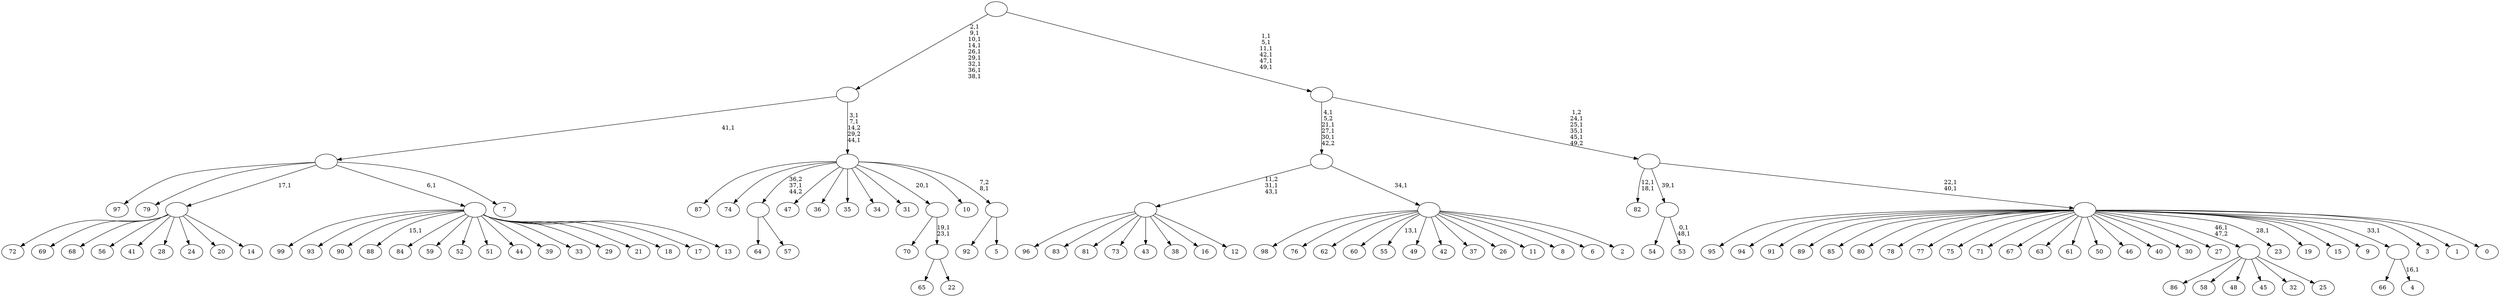 digraph T {
	150 [label="99"]
	149 [label="98"]
	148 [label="97"]
	147 [label="96"]
	146 [label="95"]
	145 [label="94"]
	144 [label="93"]
	143 [label="92"]
	142 [label="91"]
	141 [label="90"]
	140 [label="89"]
	139 [label="88"]
	137 [label="87"]
	136 [label="86"]
	135 [label="85"]
	134 [label="84"]
	133 [label="83"]
	132 [label="82"]
	129 [label="81"]
	128 [label="80"]
	127 [label="79"]
	126 [label="78"]
	125 [label="77"]
	124 [label="76"]
	123 [label="75"]
	122 [label="74"]
	121 [label="73"]
	120 [label="72"]
	119 [label="71"]
	118 [label="70"]
	117 [label="69"]
	116 [label="68"]
	115 [label="67"]
	114 [label="66"]
	113 [label="65"]
	112 [label="64"]
	111 [label="63"]
	110 [label="62"]
	109 [label="61"]
	108 [label="60"]
	107 [label="59"]
	106 [label="58"]
	105 [label="57"]
	104 [label=""]
	103 [label="56"]
	102 [label="55"]
	100 [label="54"]
	99 [label="53"]
	96 [label=""]
	95 [label="52"]
	94 [label="51"]
	93 [label="50"]
	92 [label="49"]
	91 [label="48"]
	90 [label="47"]
	89 [label="46"]
	88 [label="45"]
	87 [label="44"]
	86 [label="43"]
	85 [label="42"]
	84 [label="41"]
	83 [label="40"]
	82 [label="39"]
	81 [label="38"]
	80 [label="37"]
	79 [label="36"]
	78 [label="35"]
	77 [label="34"]
	76 [label="33"]
	75 [label="32"]
	74 [label="31"]
	73 [label="30"]
	72 [label="29"]
	71 [label="28"]
	70 [label="27"]
	69 [label="26"]
	68 [label="25"]
	67 [label=""]
	66 [label="24"]
	65 [label="23"]
	63 [label="22"]
	62 [label=""]
	60 [label=""]
	59 [label="21"]
	58 [label="20"]
	57 [label="19"]
	56 [label="18"]
	55 [label="17"]
	54 [label="16"]
	53 [label="15"]
	52 [label="14"]
	51 [label=""]
	50 [label="13"]
	49 [label=""]
	48 [label="12"]
	47 [label=""]
	45 [label="11"]
	44 [label="10"]
	43 [label="9"]
	42 [label="8"]
	41 [label="7"]
	40 [label=""]
	39 [label="6"]
	38 [label="5"]
	37 [label=""]
	36 [label=""]
	33 [label=""]
	24 [label="4"]
	22 [label=""]
	21 [label="3"]
	20 [label="2"]
	19 [label=""]
	18 [label=""]
	14 [label="1"]
	13 [label="0"]
	12 [label=""]
	10 [label=""]
	6 [label=""]
	0 [label=""]
	104 -> 112 [label=""]
	104 -> 105 [label=""]
	96 -> 99 [label="0,1\n48,1"]
	96 -> 100 [label=""]
	67 -> 136 [label=""]
	67 -> 106 [label=""]
	67 -> 91 [label=""]
	67 -> 88 [label=""]
	67 -> 75 [label=""]
	67 -> 68 [label=""]
	62 -> 113 [label=""]
	62 -> 63 [label=""]
	60 -> 62 [label="19,1\n23,1"]
	60 -> 118 [label=""]
	51 -> 120 [label=""]
	51 -> 117 [label=""]
	51 -> 116 [label=""]
	51 -> 103 [label=""]
	51 -> 84 [label=""]
	51 -> 71 [label=""]
	51 -> 66 [label=""]
	51 -> 58 [label=""]
	51 -> 52 [label=""]
	49 -> 139 [label="15,1"]
	49 -> 150 [label=""]
	49 -> 144 [label=""]
	49 -> 141 [label=""]
	49 -> 134 [label=""]
	49 -> 107 [label=""]
	49 -> 95 [label=""]
	49 -> 94 [label=""]
	49 -> 87 [label=""]
	49 -> 82 [label=""]
	49 -> 76 [label=""]
	49 -> 72 [label=""]
	49 -> 59 [label=""]
	49 -> 56 [label=""]
	49 -> 55 [label=""]
	49 -> 50 [label=""]
	47 -> 147 [label=""]
	47 -> 133 [label=""]
	47 -> 129 [label=""]
	47 -> 121 [label=""]
	47 -> 86 [label=""]
	47 -> 81 [label=""]
	47 -> 54 [label=""]
	47 -> 48 [label=""]
	40 -> 148 [label=""]
	40 -> 127 [label=""]
	40 -> 51 [label="17,1"]
	40 -> 49 [label="6,1"]
	40 -> 41 [label=""]
	37 -> 143 [label=""]
	37 -> 38 [label=""]
	36 -> 137 [label=""]
	36 -> 122 [label=""]
	36 -> 104 [label="36,2\n37,1\n44,2"]
	36 -> 90 [label=""]
	36 -> 79 [label=""]
	36 -> 78 [label=""]
	36 -> 77 [label=""]
	36 -> 74 [label=""]
	36 -> 60 [label="20,1"]
	36 -> 44 [label=""]
	36 -> 37 [label="7,2\n8,1"]
	33 -> 36 [label="3,1\n7,1\n14,2\n29,2\n44,1"]
	33 -> 40 [label="41,1"]
	22 -> 24 [label="16,1"]
	22 -> 114 [label=""]
	19 -> 102 [label="13,1"]
	19 -> 149 [label=""]
	19 -> 124 [label=""]
	19 -> 110 [label=""]
	19 -> 108 [label=""]
	19 -> 92 [label=""]
	19 -> 85 [label=""]
	19 -> 80 [label=""]
	19 -> 69 [label=""]
	19 -> 45 [label=""]
	19 -> 42 [label=""]
	19 -> 39 [label=""]
	19 -> 20 [label=""]
	18 -> 47 [label="11,2\n31,1\n43,1"]
	18 -> 19 [label="34,1"]
	12 -> 65 [label="28,1"]
	12 -> 146 [label=""]
	12 -> 145 [label=""]
	12 -> 142 [label=""]
	12 -> 140 [label=""]
	12 -> 135 [label=""]
	12 -> 128 [label=""]
	12 -> 126 [label=""]
	12 -> 125 [label=""]
	12 -> 123 [label=""]
	12 -> 119 [label=""]
	12 -> 115 [label=""]
	12 -> 111 [label=""]
	12 -> 109 [label=""]
	12 -> 93 [label=""]
	12 -> 89 [label=""]
	12 -> 83 [label=""]
	12 -> 73 [label=""]
	12 -> 70 [label=""]
	12 -> 67 [label="46,1\n47,2"]
	12 -> 57 [label=""]
	12 -> 53 [label=""]
	12 -> 43 [label=""]
	12 -> 22 [label="33,1"]
	12 -> 21 [label=""]
	12 -> 14 [label=""]
	12 -> 13 [label=""]
	10 -> 12 [label="22,1\n40,1"]
	10 -> 132 [label="12,1\n18,1"]
	10 -> 96 [label="39,1"]
	6 -> 10 [label="1,2\n24,1\n25,1\n35,1\n45,1\n49,2"]
	6 -> 18 [label="4,1\n5,2\n21,1\n27,1\n30,1\n42,2"]
	0 -> 6 [label="1,1\n5,1\n11,1\n42,1\n47,1\n49,1"]
	0 -> 33 [label="2,1\n9,1\n10,1\n14,1\n26,1\n29,1\n32,1\n36,1\n38,1"]
}
